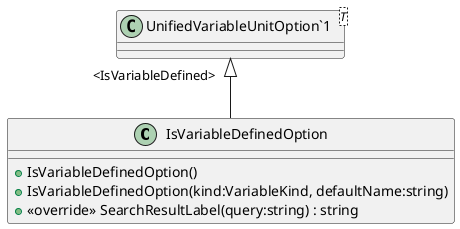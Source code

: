 @startuml
class IsVariableDefinedOption {
    + IsVariableDefinedOption()
    + IsVariableDefinedOption(kind:VariableKind, defaultName:string)
    + <<override>> SearchResultLabel(query:string) : string
}
class "UnifiedVariableUnitOption`1"<T> {
}
"UnifiedVariableUnitOption`1" "<IsVariableDefined>" <|-- IsVariableDefinedOption
@enduml
